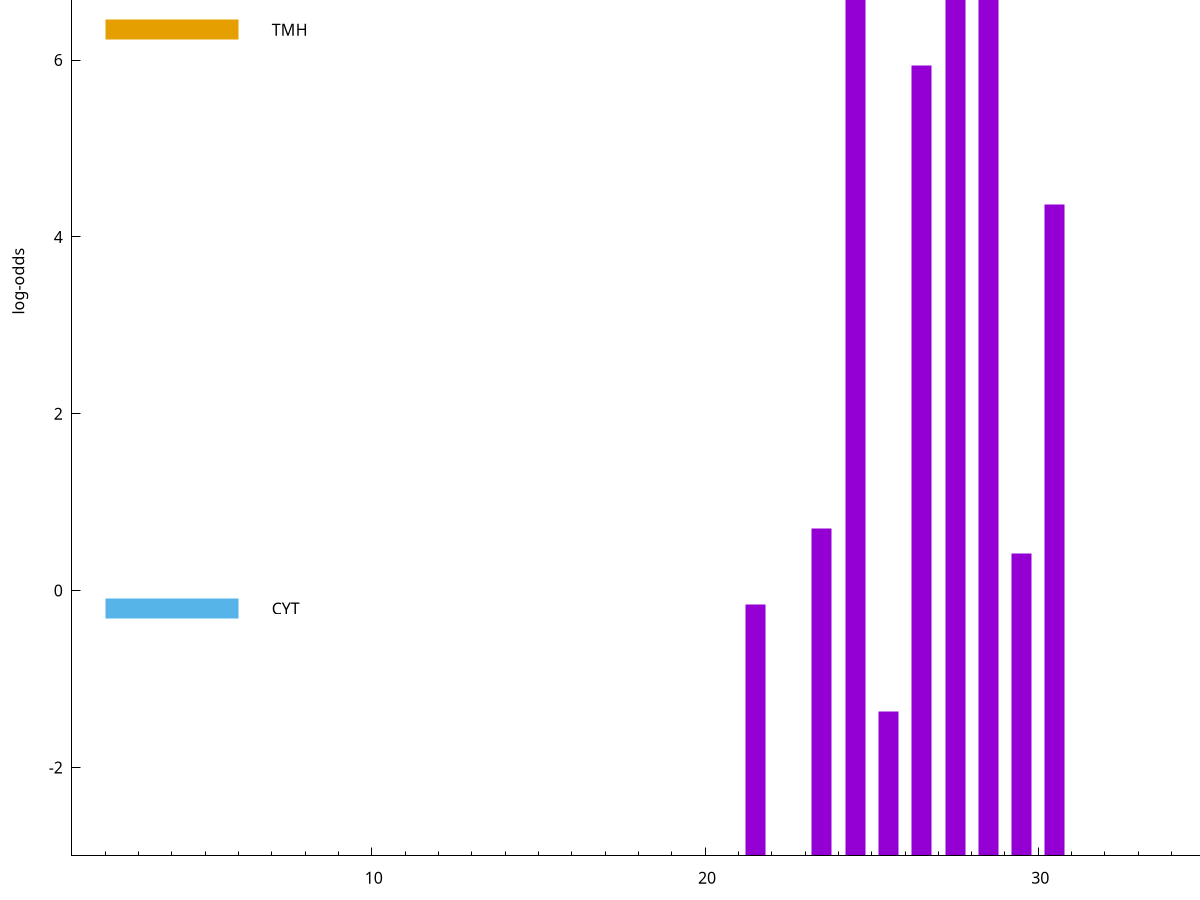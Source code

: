 set title "LipoP predictions for SRR4065644.gff"
set size 2., 1.4
set xrange [1:70] 
set mxtics 10
set yrange [-3:10]
set y2range [0:13]
set ylabel "log-odds"
set term postscript eps color solid "Helvetica" 30
set output "SRR4065644.gff8.eps"
set arrow from 2,9.45432 to 6,9.45432 nohead lt 1 lw 20
set label "SpI" at 7,9.45432
set arrow from 2,6.34328 to 6,6.34328 nohead lt 4 lw 20
set label "TMH" at 7,6.34328
set arrow from 2,-0.200913 to 6,-0.200913 nohead lt 3 lw 20
set label "CYT" at 7,-0.200913
set arrow from 2,9.45432 to 6,9.45432 nohead lt 1 lw 20
set label "SpI" at 7,9.45432
# NOTE: The scores below are the log-odds scores with the threshold
# NOTE: subtracted (a hack to make gnuplot make the histogram all
# NOTE: look nice).
plot "-" axes x1y2 title "" with impulses lt 1 lw 20
24.500000 11.119440
28.500000 10.521030
27.500000 10.264430
26.500000 8.932990
30.500000 7.365310
23.500000 3.700599
29.500000 3.420705
21.500000 2.844848
25.500000 1.630470
e
exit
